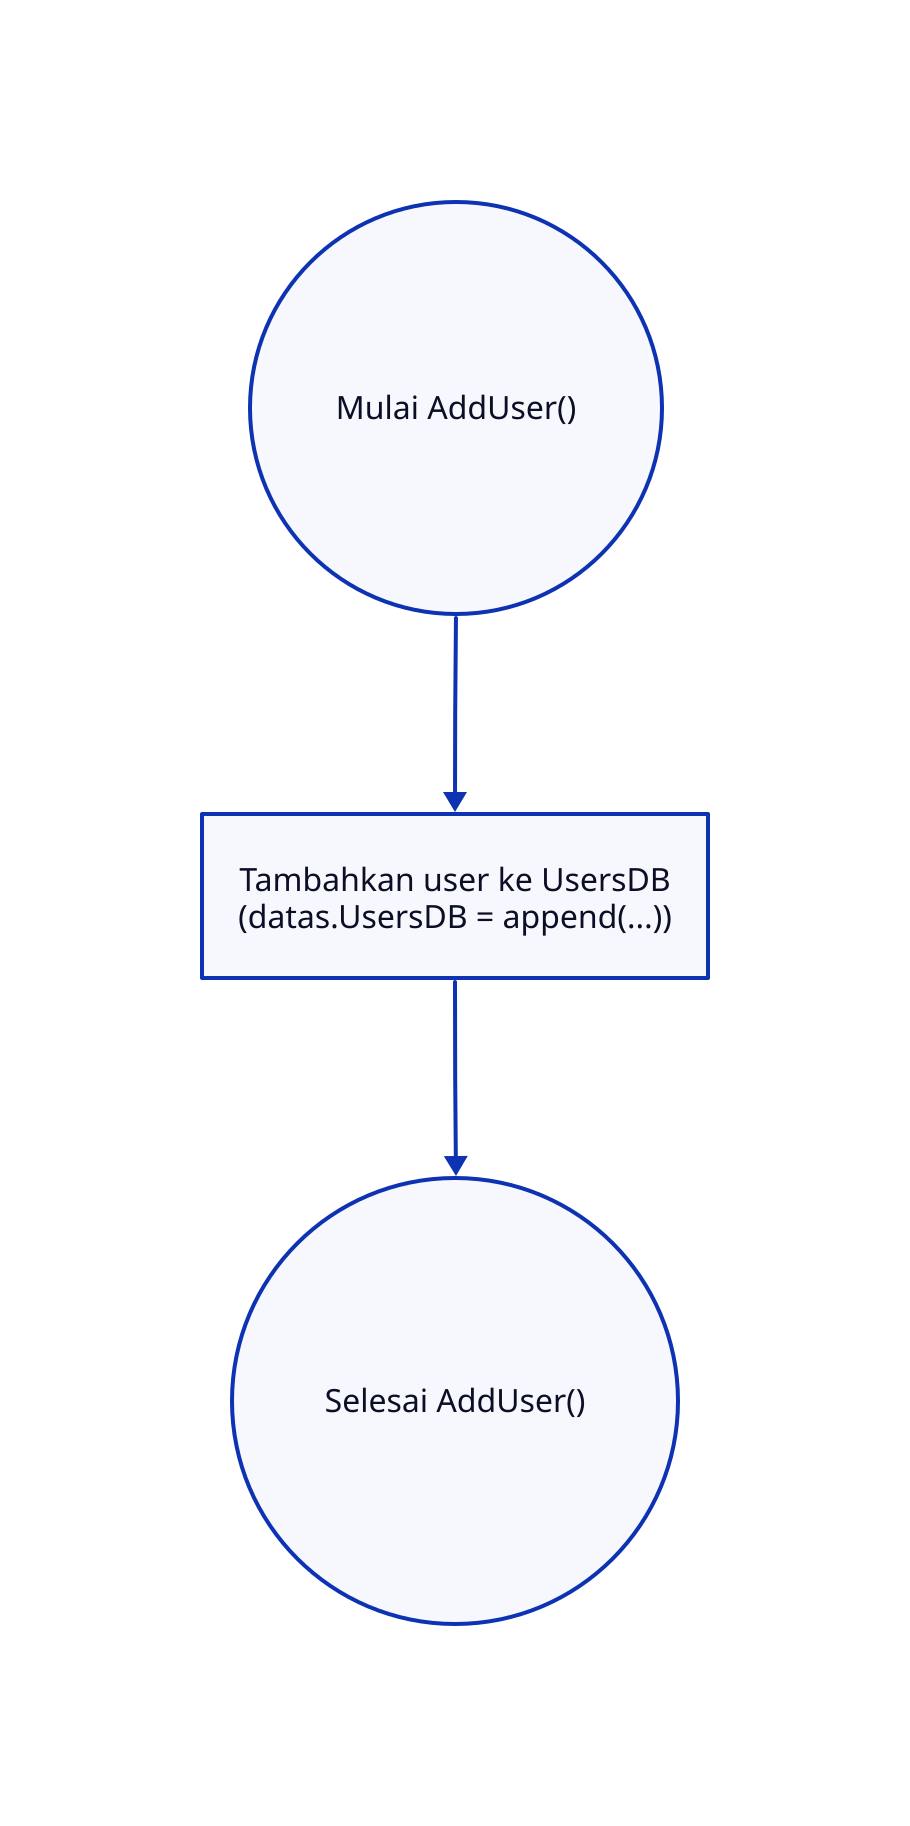 start: {
  shape: circle
  label: "Mulai AddUser()"
}

append_user: {
  shape: rectangle
  label: "Tambahkan user ke UsersDB\n(datas.UsersDB = append(...))"
}

end: {
  shape: circle
  label: "Selesai AddUser()"
}

start -> append_user
append_user -> end
